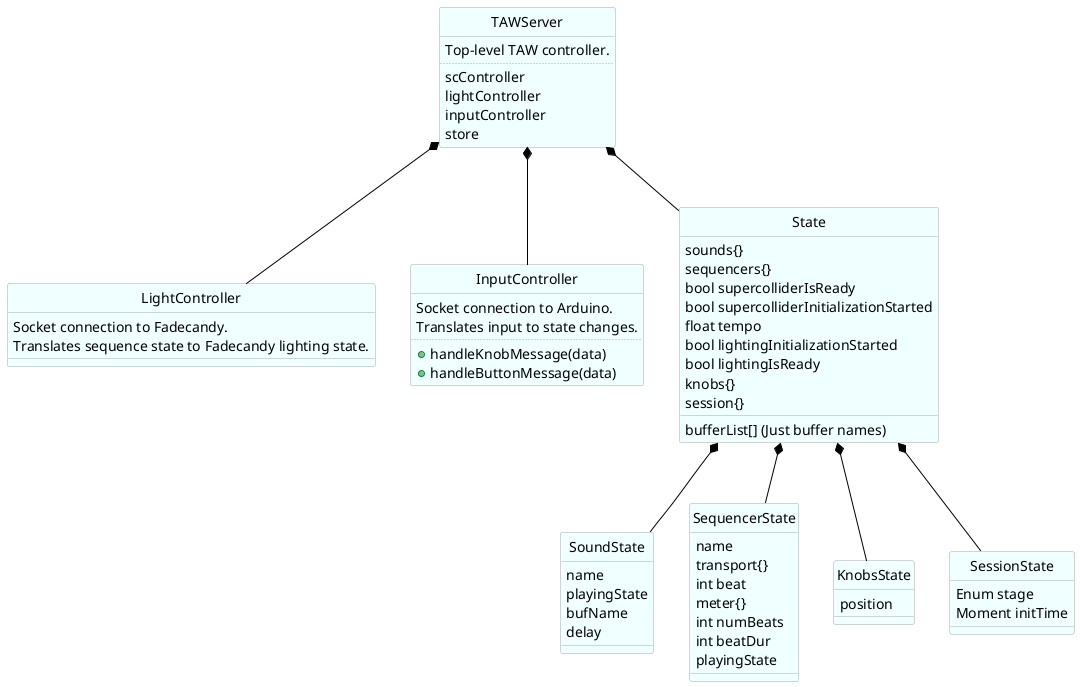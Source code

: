 
@startuml

skinparam backgroundColor transparent
skinparam defaultFontName Monaco
hide circle
skinparam class {
  backgroundColor Azure
  borderColor DarkGrey
  arrowColor Black
  fontColor Black
}

class TAWServer {
  Top-level TAW controller.
  ..
  scController
  lightController
  inputController
  store
}

class LightController {

  Socket connection to Fadecandy.
  Translates sequence state to Fadecandy lighting state.
  
}
TAWServer *-- LightController

class InputController {
  Socket connection to Arduino.
  Translates input to state changes.
  ..
  + handleKnobMessage(data)
  + handleButtonMessage(data)
}
TAWServer *-- InputController

class State {
  bufferList[] (Just buffer names)
  sounds{}
  sequencers{}
  bool supercolliderIsReady
  bool supercolliderInitializationStarted
  float tempo
  bool lightingInitializationStarted
  bool lightingIsReady
  knobs{}
  session{}
}
TAWServer *-- State

class SoundState {
  name
  playingState
  bufName
  delay
}
State *-- SoundState

class SequencerState {
  name
  transport{}
    int beat
  meter{}
    int numBeats
    int beatDur
  playingState
}
State *-- SequencerState

class KnobsState {
  position
}
State *-- KnobsState

class SessionState {
  Enum stage
  Moment initTime
}
State *-- SessionState

@enduml
